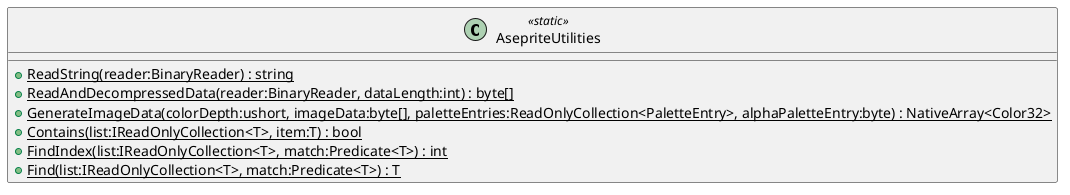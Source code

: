@startuml
class AsepriteUtilities <<static>> {
    + {static} ReadString(reader:BinaryReader) : string
    + {static} ReadAndDecompressedData(reader:BinaryReader, dataLength:int) : byte[]
    + {static} GenerateImageData(colorDepth:ushort, imageData:byte[], paletteEntries:ReadOnlyCollection<PaletteEntry>, alphaPaletteEntry:byte) : NativeArray<Color32>
    + {static} Contains(list:IReadOnlyCollection<T>, item:T) : bool
    + {static} FindIndex(list:IReadOnlyCollection<T>, match:Predicate<T>) : int
    + {static} Find(list:IReadOnlyCollection<T>, match:Predicate<T>) : T
}
@enduml
